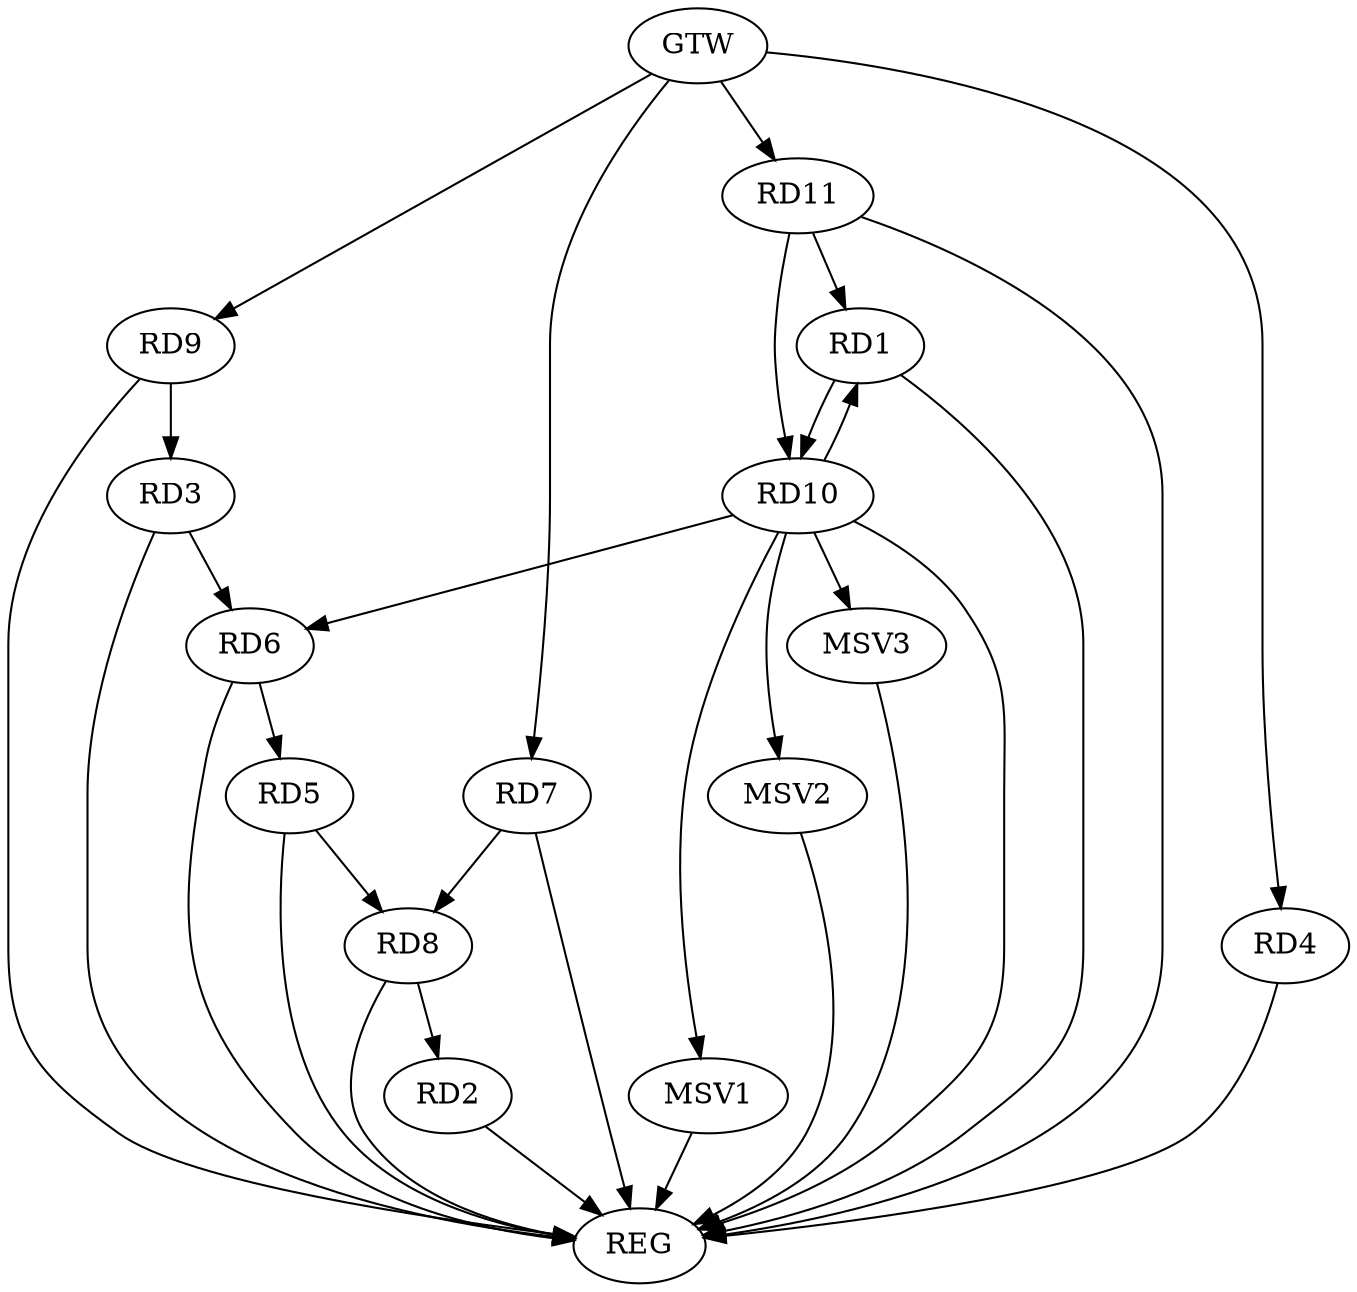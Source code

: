 strict digraph G {
  RD1 [ label="RD1" ];
  RD2 [ label="RD2" ];
  RD3 [ label="RD3" ];
  RD4 [ label="RD4" ];
  RD5 [ label="RD5" ];
  RD6 [ label="RD6" ];
  RD7 [ label="RD7" ];
  RD8 [ label="RD8" ];
  RD9 [ label="RD9" ];
  RD10 [ label="RD10" ];
  RD11 [ label="RD11" ];
  GTW [ label="GTW" ];
  REG [ label="REG" ];
  MSV1 [ label="MSV1" ];
  MSV2 [ label="MSV2" ];
  MSV3 [ label="MSV3" ];
  RD1 -> RD10;
  RD10 -> RD1;
  RD11 -> RD1;
  RD8 -> RD2;
  RD3 -> RD6;
  RD9 -> RD3;
  RD6 -> RD5;
  RD5 -> RD8;
  RD10 -> RD6;
  RD7 -> RD8;
  RD11 -> RD10;
  GTW -> RD4;
  GTW -> RD7;
  GTW -> RD9;
  GTW -> RD11;
  RD1 -> REG;
  RD2 -> REG;
  RD3 -> REG;
  RD4 -> REG;
  RD5 -> REG;
  RD6 -> REG;
  RD7 -> REG;
  RD8 -> REG;
  RD9 -> REG;
  RD10 -> REG;
  RD11 -> REG;
  RD10 -> MSV1;
  MSV1 -> REG;
  RD10 -> MSV2;
  RD10 -> MSV3;
  MSV2 -> REG;
  MSV3 -> REG;
}
